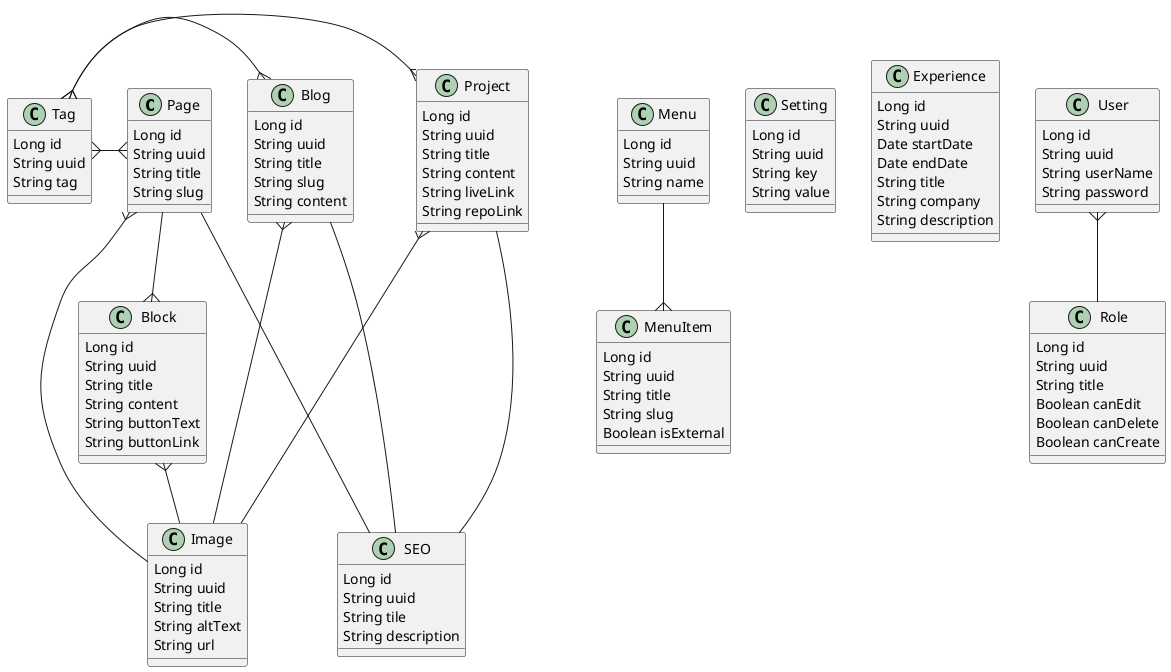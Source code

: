 @startuml
class Page {
    Long id
    String uuid
    String title
    String slug
}

class Menu {
    Long id
    String uuid
    String name
}

class MenuItem {
    Long id
    String uuid
    String title
    String slug
    Boolean isExternal
}

class Block {
    Long id
    String uuid
    String title
    String content
    String buttonText
    String buttonLink
}

class Setting {
    Long id
    String uuid
    String key
    String value
}

class SEO {
    Long id
    String uuid
    String tile
    String description
}

class Blog {
    Long id
    String uuid
    String title
    String slug
    String content
}

class Project {
    Long id
    String uuid
    String title
    String content
    String liveLink
    String repoLink
}

class Tag {
    Long id
    String uuid
    String tag
}

class Experience {
    Long id
    String uuid
    Date startDate
    Date endDate
    String title
    String company
    String description
}

class Image {
    Long id
    String uuid
    String title
    String altText
    String url
}

class User {
    Long id
    String uuid
    String userName
    String password
}

class Role {
    Long id
    String uuid
    String title
    Boolean canEdit
    Boolean canDelete
    Boolean canCreate
}

Menu --{ MenuItem

Page --{ Block
Page --- SEO

Blog --- SEO
Project --- SEO

Tag }-{ Project
Tag }-{ Blog
Tag }-{ Page

Project }-- Image
Blog }-- Image
Page }-- Image

Block }-- Image

User }-- Role
@enduml